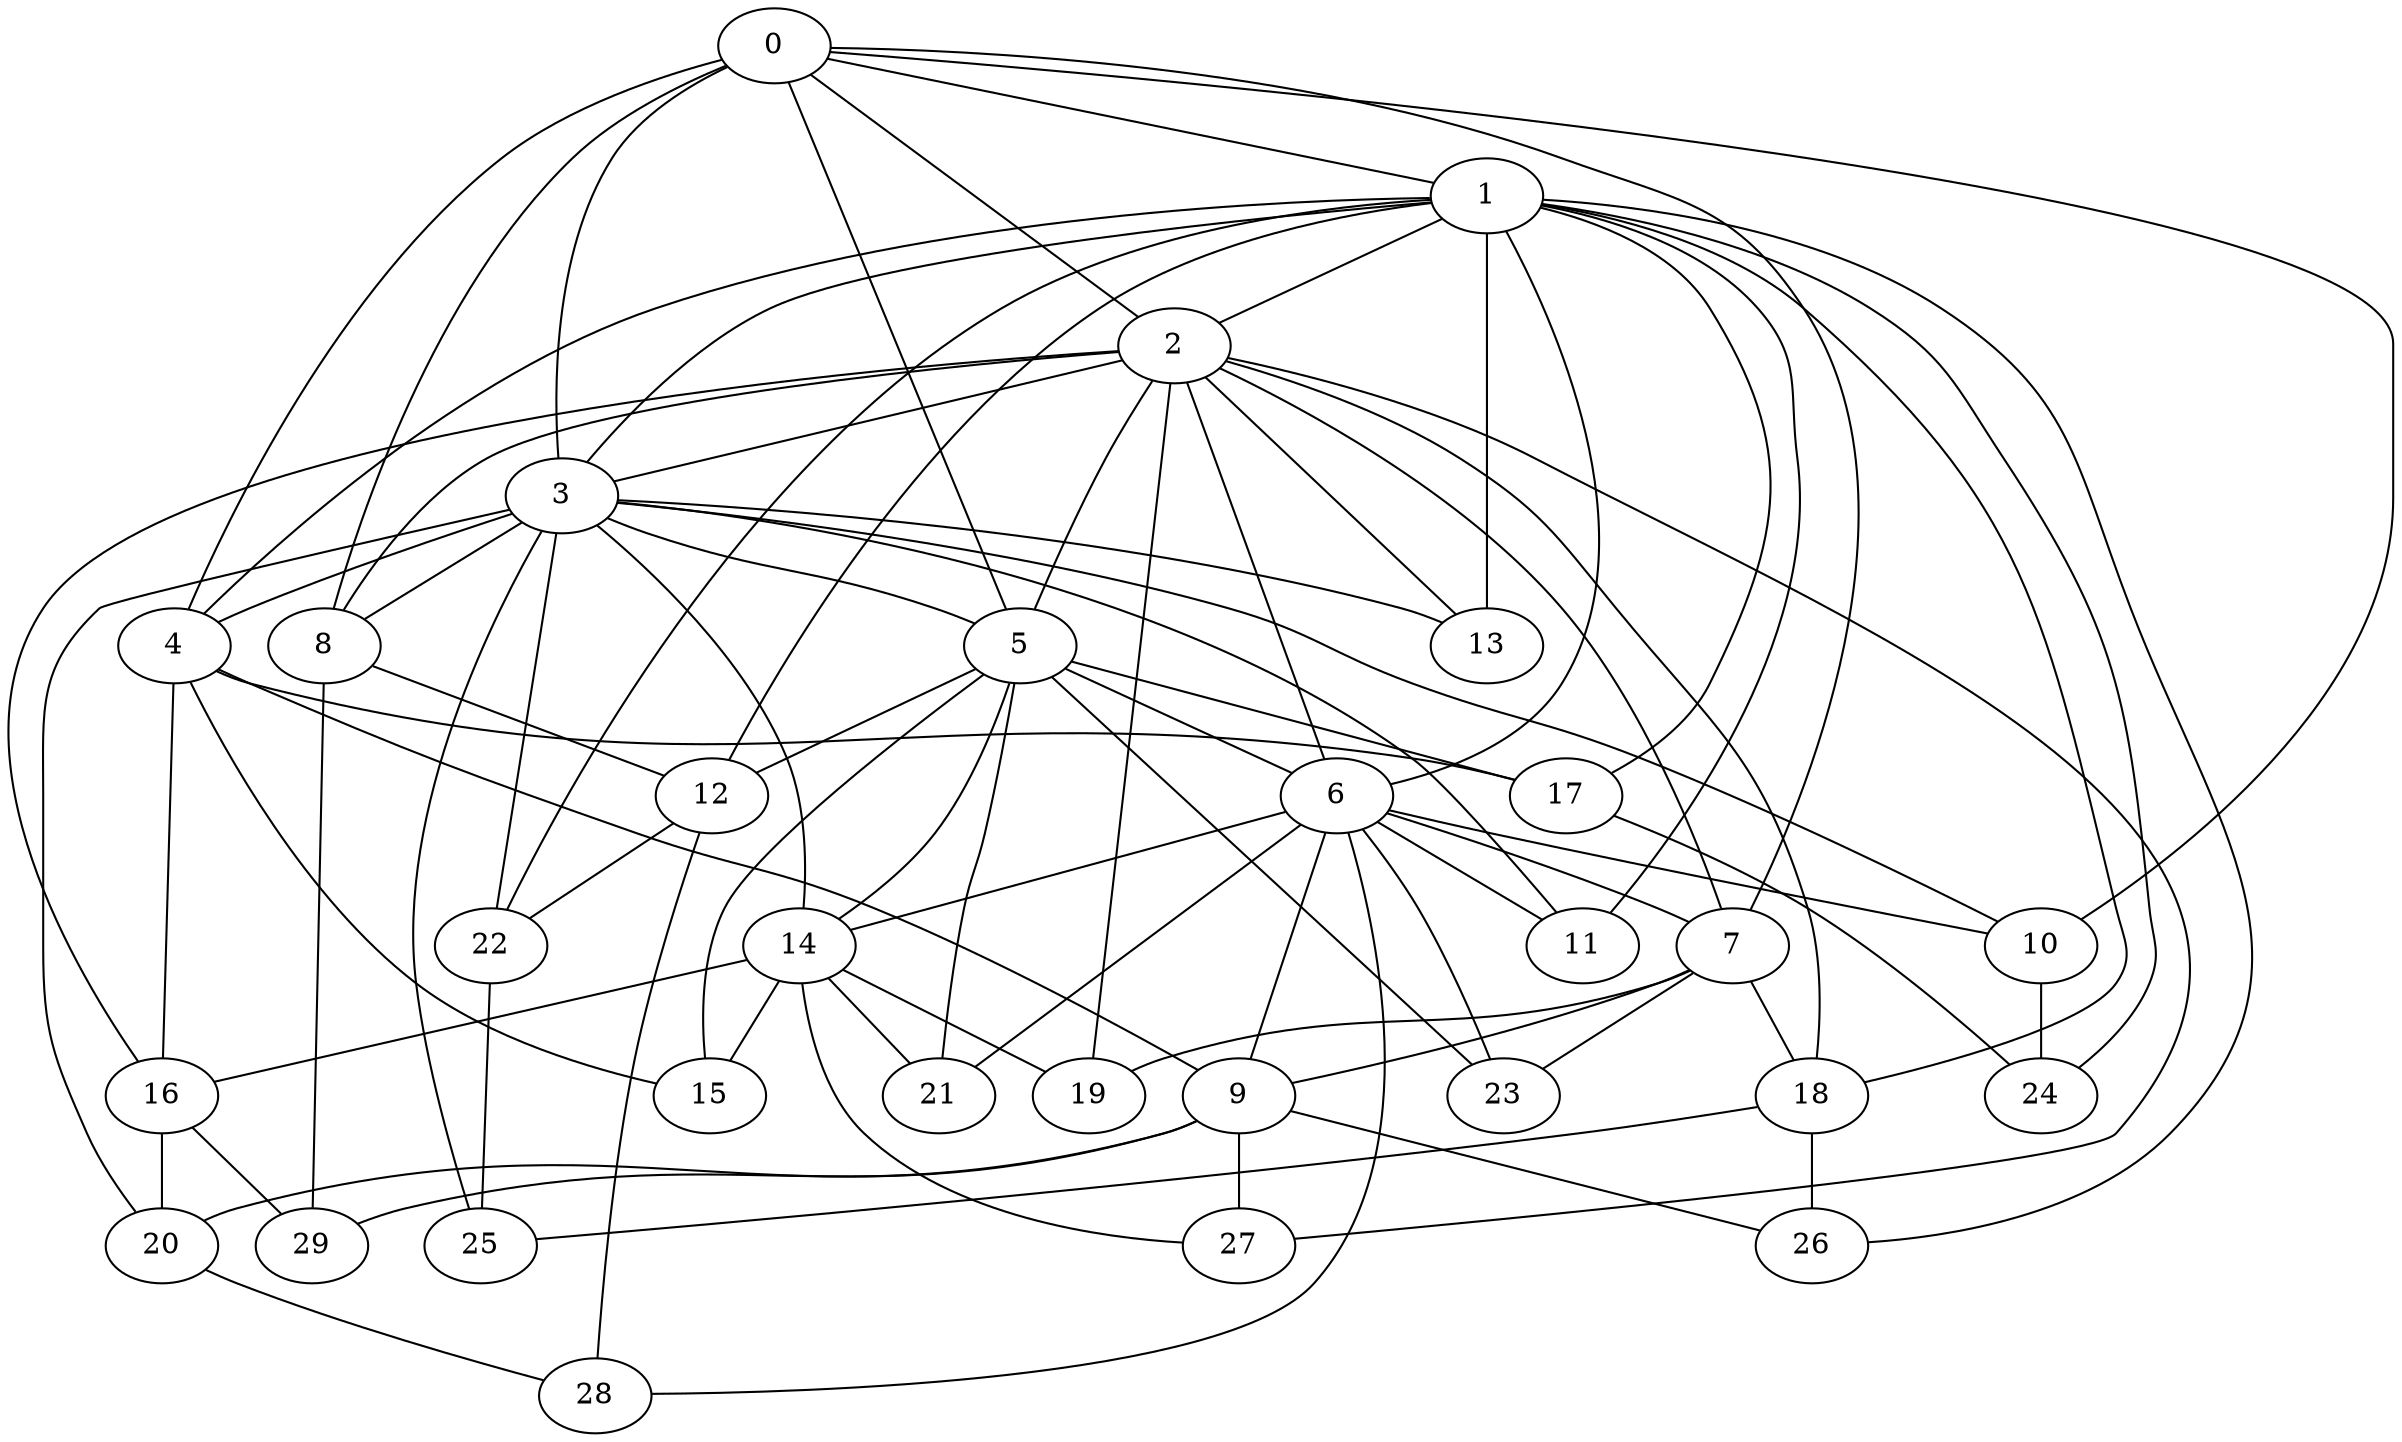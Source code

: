 graph {
0;
1;
2;
3;
4;
5;
6;
7;
8;
9;
10;
11;
12;
13;
14;
15;
16;
17;
18;
19;
20;
21;
22;
23;
24;
25;
26;
27;
28;
29;
0--1;
0--2;
0--3;
1--2;
1--3;
2--3;
1--4;
0--4;
3--4;
3--5;
0--5;
2--5;
1--6;
2--6;
5--6;
6--7;
2--7;
0--7;
0--8;
3--8;
2--8;
7--9;
4--9;
6--9;
6--10;
3--10;
0--10;
6--11;
3--11;
1--11;
1--12;
5--12;
8--12;
1--13;
3--13;
2--13;
5--14;
6--14;
3--14;
14--15;
5--15;
4--15;
2--16;
4--16;
14--16;
5--17;
1--17;
4--17;
2--18;
7--18;
1--18;
7--19;
2--19;
14--19;
3--20;
16--20;
9--20;
14--21;
6--21;
5--21;
12--22;
3--22;
1--22;
6--23;
7--23;
5--23;
10--24;
17--24;
1--24;
18--25;
3--25;
22--25;
1--26;
9--26;
18--26;
9--27;
14--27;
2--27;
12--28;
6--28;
20--28;
8--29;
9--29;
16--29;
}